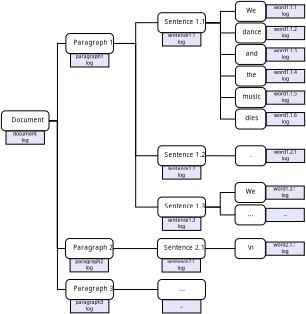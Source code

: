 <?xml version="1.0" encoding="UTF-8"?>
<dia:diagram xmlns:dia="http://www.lysator.liu.se/~alla/dia/">
  <dia:layer name="Background" visible="true">
    <dia:object type="Standard - ZigZagLine" version="0" id="O0">
      <dia:attribute name="obj_pos">
        <dia:point val="7.2,15.75"/>
      </dia:attribute>
      <dia:attribute name="obj_bb">
        <dia:rectangle val="7.15,6.03;9.36,15.8"/>
      </dia:attribute>
      <dia:attribute name="orth_points">
        <dia:point val="7.2,15.75"/>
        <dia:point val="8.255,15.75"/>
        <dia:point val="8.255,6.08"/>
        <dia:point val="9.31,6.08"/>
      </dia:attribute>
      <dia:attribute name="orth_orient">
        <dia:enum val="0"/>
        <dia:enum val="1"/>
        <dia:enum val="0"/>
      </dia:attribute>
      <dia:connections>
        <dia:connection handle="0" to="O85" connection="4"/>
        <dia:connection handle="1" to="O77" connection="3"/>
      </dia:connections>
    </dia:object>
    <dia:object type="Standard - ZigZagLine" version="0" id="O1">
      <dia:attribute name="obj_pos">
        <dia:point val="15.26,6.08"/>
      </dia:attribute>
      <dia:attribute name="obj_bb">
        <dia:rectangle val="15.21,3.43;20.86,6.13"/>
      </dia:attribute>
      <dia:attribute name="orth_points">
        <dia:point val="15.26,6.08"/>
        <dia:point val="18.035,6.08"/>
        <dia:point val="18.035,3.48"/>
        <dia:point val="20.81,3.48"/>
      </dia:attribute>
      <dia:attribute name="orth_orient">
        <dia:enum val="0"/>
        <dia:enum val="1"/>
        <dia:enum val="0"/>
      </dia:attribute>
      <dia:connections>
        <dia:connection handle="0" to="O77" connection="4"/>
        <dia:connection handle="1" to="O63" connection="3"/>
      </dia:connections>
    </dia:object>
    <dia:object type="Standard - ZigZagLine" version="0" id="O2">
      <dia:attribute name="obj_pos">
        <dia:point val="15.26,6.08"/>
      </dia:attribute>
      <dia:attribute name="obj_bb">
        <dia:rectangle val="15.21,6.03;20.86,26.58"/>
      </dia:attribute>
      <dia:attribute name="orth_points">
        <dia:point val="15.26,6.08"/>
        <dia:point val="18.035,6.08"/>
        <dia:point val="18.035,26.53"/>
        <dia:point val="20.81,26.53"/>
      </dia:attribute>
      <dia:attribute name="orth_orient">
        <dia:enum val="0"/>
        <dia:enum val="1"/>
        <dia:enum val="0"/>
      </dia:attribute>
      <dia:connections>
        <dia:connection handle="0" to="O77" connection="4"/>
        <dia:connection handle="1" to="O55" connection="3"/>
      </dia:connections>
    </dia:object>
    <dia:object type="Standard - ZigZagLine" version="0" id="O3">
      <dia:attribute name="obj_pos">
        <dia:point val="15.26,36.83"/>
      </dia:attribute>
      <dia:attribute name="obj_bb">
        <dia:rectangle val="15.26,36.78;20.881,36.88"/>
      </dia:attribute>
      <dia:attribute name="orth_points">
        <dia:point val="15.26,36.83"/>
        <dia:point val="15.26,36.83"/>
        <dia:point val="20.81,36.83"/>
        <dia:point val="20.81,36.83"/>
      </dia:attribute>
      <dia:attribute name="orth_orient">
        <dia:enum val="0"/>
        <dia:enum val="1"/>
        <dia:enum val="0"/>
      </dia:attribute>
      <dia:connections>
        <dia:connection handle="0" to="O71" connection="4"/>
        <dia:connection handle="1" to="O59" connection="3"/>
      </dia:connections>
    </dia:object>
    <dia:group>
      <dia:object type="Standard - Box" version="0" id="O4">
        <dia:attribute name="obj_pos">
          <dia:point val="30.51,11.587"/>
        </dia:attribute>
        <dia:attribute name="obj_bb">
          <dia:rectangle val="30.46,11.537;34.35,14.137"/>
        </dia:attribute>
        <dia:attribute name="elem_corner">
          <dia:point val="30.51,11.587"/>
        </dia:attribute>
        <dia:attribute name="elem_width">
          <dia:real val="3.79"/>
        </dia:attribute>
        <dia:attribute name="elem_height">
          <dia:real val="2.5"/>
        </dia:attribute>
        <dia:attribute name="show_background">
          <dia:boolean val="true"/>
        </dia:attribute>
        <dia:attribute name="corner_radius">
          <dia:real val="0.5"/>
        </dia:attribute>
      </dia:object>
      <dia:object type="Standard - Text" version="0" id="O5">
        <dia:attribute name="obj_pos">
          <dia:point val="31.392,12.998"/>
        </dia:attribute>
        <dia:attribute name="obj_bb">
          <dia:rectangle val="31.392,12.198;33.392,13.448"/>
        </dia:attribute>
        <dia:attribute name="text">
          <dia:composite type="text">
            <dia:attribute name="string">
              <dia:string>#music#</dia:string>
            </dia:attribute>
            <dia:attribute name="font">
              <dia:font family="sans" style="0" name="Helvetica"/>
            </dia:attribute>
            <dia:attribute name="height">
              <dia:real val="1"/>
            </dia:attribute>
            <dia:attribute name="pos">
              <dia:point val="31.392,12.998"/>
            </dia:attribute>
            <dia:attribute name="color">
              <dia:color val="#000000"/>
            </dia:attribute>
            <dia:attribute name="alignment">
              <dia:enum val="0"/>
            </dia:attribute>
          </dia:composite>
        </dia:attribute>
      </dia:object>
    </dia:group>
    <dia:group>
      <dia:object type="Standard - Box" version="0" id="O6">
        <dia:attribute name="obj_pos">
          <dia:point val="30.51,8.895"/>
        </dia:attribute>
        <dia:attribute name="obj_bb">
          <dia:rectangle val="30.46,8.845;34.35,11.445"/>
        </dia:attribute>
        <dia:attribute name="elem_corner">
          <dia:point val="30.51,8.895"/>
        </dia:attribute>
        <dia:attribute name="elem_width">
          <dia:real val="3.79"/>
        </dia:attribute>
        <dia:attribute name="elem_height">
          <dia:real val="2.5"/>
        </dia:attribute>
        <dia:attribute name="show_background">
          <dia:boolean val="true"/>
        </dia:attribute>
        <dia:attribute name="corner_radius">
          <dia:real val="0.5"/>
        </dia:attribute>
      </dia:object>
      <dia:object type="Standard - Text" version="0" id="O7">
        <dia:attribute name="obj_pos">
          <dia:point val="31.892,10.307"/>
        </dia:attribute>
        <dia:attribute name="obj_bb">
          <dia:rectangle val="31.892,9.507;32.892,10.757"/>
        </dia:attribute>
        <dia:attribute name="text">
          <dia:composite type="text">
            <dia:attribute name="string">
              <dia:string>#the#</dia:string>
            </dia:attribute>
            <dia:attribute name="font">
              <dia:font family="sans" style="0" name="Helvetica"/>
            </dia:attribute>
            <dia:attribute name="height">
              <dia:real val="1"/>
            </dia:attribute>
            <dia:attribute name="pos">
              <dia:point val="31.892,10.307"/>
            </dia:attribute>
            <dia:attribute name="color">
              <dia:color val="#000000"/>
            </dia:attribute>
            <dia:attribute name="alignment">
              <dia:enum val="0"/>
            </dia:attribute>
          </dia:composite>
        </dia:attribute>
      </dia:object>
    </dia:group>
    <dia:group>
      <dia:object type="Standard - Box" version="0" id="O8">
        <dia:attribute name="obj_pos">
          <dia:point val="30.51,6.203"/>
        </dia:attribute>
        <dia:attribute name="obj_bb">
          <dia:rectangle val="30.46,6.153;34.35,8.753"/>
        </dia:attribute>
        <dia:attribute name="elem_corner">
          <dia:point val="30.51,6.203"/>
        </dia:attribute>
        <dia:attribute name="elem_width">
          <dia:real val="3.79"/>
        </dia:attribute>
        <dia:attribute name="elem_height">
          <dia:real val="2.5"/>
        </dia:attribute>
        <dia:attribute name="show_background">
          <dia:boolean val="true"/>
        </dia:attribute>
        <dia:attribute name="corner_radius">
          <dia:real val="0.5"/>
        </dia:attribute>
      </dia:object>
      <dia:object type="Standard - Text" version="0" id="O9">
        <dia:attribute name="obj_pos">
          <dia:point val="31.792,7.615"/>
        </dia:attribute>
        <dia:attribute name="obj_bb">
          <dia:rectangle val="31.792,6.815;32.992,8.065"/>
        </dia:attribute>
        <dia:attribute name="text">
          <dia:composite type="text">
            <dia:attribute name="string">
              <dia:string>#and#</dia:string>
            </dia:attribute>
            <dia:attribute name="font">
              <dia:font family="sans" style="0" name="Helvetica"/>
            </dia:attribute>
            <dia:attribute name="height">
              <dia:real val="1"/>
            </dia:attribute>
            <dia:attribute name="pos">
              <dia:point val="31.792,7.615"/>
            </dia:attribute>
            <dia:attribute name="color">
              <dia:color val="#000000"/>
            </dia:attribute>
            <dia:attribute name="alignment">
              <dia:enum val="0"/>
            </dia:attribute>
          </dia:composite>
        </dia:attribute>
      </dia:object>
    </dia:group>
    <dia:group>
      <dia:object type="Standard - Box" version="0" id="O10">
        <dia:attribute name="obj_pos">
          <dia:point val="30.51,3.512"/>
        </dia:attribute>
        <dia:attribute name="obj_bb">
          <dia:rectangle val="30.46,3.462;34.35,6.062"/>
        </dia:attribute>
        <dia:attribute name="elem_corner">
          <dia:point val="30.51,3.512"/>
        </dia:attribute>
        <dia:attribute name="elem_width">
          <dia:real val="3.79"/>
        </dia:attribute>
        <dia:attribute name="elem_height">
          <dia:real val="2.5"/>
        </dia:attribute>
        <dia:attribute name="show_background">
          <dia:boolean val="true"/>
        </dia:attribute>
        <dia:attribute name="corner_radius">
          <dia:real val="0.5"/>
        </dia:attribute>
      </dia:object>
      <dia:object type="Standard - Text" version="0" id="O11">
        <dia:attribute name="obj_pos">
          <dia:point val="31.392,4.924"/>
        </dia:attribute>
        <dia:attribute name="obj_bb">
          <dia:rectangle val="31.392,4.124;33.392,5.374"/>
        </dia:attribute>
        <dia:attribute name="text">
          <dia:composite type="text">
            <dia:attribute name="string">
              <dia:string>#dance#</dia:string>
            </dia:attribute>
            <dia:attribute name="font">
              <dia:font family="sans" style="0" name="Helvetica"/>
            </dia:attribute>
            <dia:attribute name="height">
              <dia:real val="1"/>
            </dia:attribute>
            <dia:attribute name="pos">
              <dia:point val="31.392,4.924"/>
            </dia:attribute>
            <dia:attribute name="color">
              <dia:color val="#000000"/>
            </dia:attribute>
            <dia:attribute name="alignment">
              <dia:enum val="0"/>
            </dia:attribute>
          </dia:composite>
        </dia:attribute>
      </dia:object>
    </dia:group>
    <dia:group>
      <dia:object type="Standard - Box" version="0" id="O12">
        <dia:attribute name="obj_pos">
          <dia:point val="30.51,0.82"/>
        </dia:attribute>
        <dia:attribute name="obj_bb">
          <dia:rectangle val="30.46,0.77;34.35,3.37"/>
        </dia:attribute>
        <dia:attribute name="elem_corner">
          <dia:point val="30.51,0.82"/>
        </dia:attribute>
        <dia:attribute name="elem_width">
          <dia:real val="3.79"/>
        </dia:attribute>
        <dia:attribute name="elem_height">
          <dia:real val="2.5"/>
        </dia:attribute>
        <dia:attribute name="show_background">
          <dia:boolean val="true"/>
        </dia:attribute>
        <dia:attribute name="corner_radius">
          <dia:real val="0.5"/>
        </dia:attribute>
      </dia:object>
      <dia:object type="Standard - Text" version="0" id="O13">
        <dia:attribute name="obj_pos">
          <dia:point val="31.868,2.232"/>
        </dia:attribute>
        <dia:attribute name="obj_bb">
          <dia:rectangle val="31.868,1.432;32.968,2.682"/>
        </dia:attribute>
        <dia:attribute name="text">
          <dia:composite type="text">
            <dia:attribute name="string">
              <dia:string>#We#</dia:string>
            </dia:attribute>
            <dia:attribute name="font">
              <dia:font family="sans" style="0" name="Helvetica"/>
            </dia:attribute>
            <dia:attribute name="height">
              <dia:real val="1"/>
            </dia:attribute>
            <dia:attribute name="pos">
              <dia:point val="31.868,2.232"/>
            </dia:attribute>
            <dia:attribute name="color">
              <dia:color val="#000000"/>
            </dia:attribute>
            <dia:attribute name="alignment">
              <dia:enum val="0"/>
            </dia:attribute>
          </dia:composite>
        </dia:attribute>
      </dia:object>
    </dia:group>
    <dia:object type="Standard - ZigZagLine" version="0" id="O14">
      <dia:attribute name="obj_pos">
        <dia:point val="7.2,15.75"/>
      </dia:attribute>
      <dia:attribute name="obj_bb">
        <dia:rectangle val="7.15,15.7;9.36,36.88"/>
      </dia:attribute>
      <dia:attribute name="orth_points">
        <dia:point val="7.2,15.75"/>
        <dia:point val="8.255,15.75"/>
        <dia:point val="8.255,36.83"/>
        <dia:point val="9.31,36.83"/>
      </dia:attribute>
      <dia:attribute name="orth_orient">
        <dia:enum val="0"/>
        <dia:enum val="1"/>
        <dia:enum val="0"/>
      </dia:attribute>
      <dia:connections>
        <dia:connection handle="0" to="O85" connection="4"/>
        <dia:connection handle="1" to="O71" connection="3"/>
      </dia:connections>
    </dia:object>
    <dia:object type="Standard - ZigZagLine" version="0" id="O15">
      <dia:attribute name="obj_pos">
        <dia:point val="26.76,3.48"/>
      </dia:attribute>
      <dia:attribute name="obj_bb">
        <dia:rectangle val="26.71,2.02;30.56,3.53"/>
      </dia:attribute>
      <dia:attribute name="orth_points">
        <dia:point val="26.76,3.48"/>
        <dia:point val="28.635,3.48"/>
        <dia:point val="28.635,2.07"/>
        <dia:point val="30.51,2.07"/>
      </dia:attribute>
      <dia:attribute name="orth_orient">
        <dia:enum val="0"/>
        <dia:enum val="1"/>
        <dia:enum val="0"/>
      </dia:attribute>
      <dia:connections>
        <dia:connection handle="0" to="O63" connection="4"/>
        <dia:connection handle="1" to="O12" connection="3"/>
      </dia:connections>
    </dia:object>
    <dia:object type="Standard - ZigZagLine" version="0" id="O16">
      <dia:attribute name="obj_pos">
        <dia:point val="26.76,3.48"/>
      </dia:attribute>
      <dia:attribute name="obj_bb">
        <dia:rectangle val="26.71,3.43;30.56,4.812"/>
      </dia:attribute>
      <dia:attribute name="orth_points">
        <dia:point val="26.76,3.48"/>
        <dia:point val="28.635,3.48"/>
        <dia:point val="28.635,4.762"/>
        <dia:point val="30.51,4.762"/>
      </dia:attribute>
      <dia:attribute name="orth_orient">
        <dia:enum val="0"/>
        <dia:enum val="1"/>
        <dia:enum val="0"/>
      </dia:attribute>
      <dia:connections>
        <dia:connection handle="0" to="O63" connection="4"/>
        <dia:connection handle="1" to="O10" connection="3"/>
      </dia:connections>
    </dia:object>
    <dia:object type="Standard - ZigZagLine" version="0" id="O17">
      <dia:attribute name="obj_pos">
        <dia:point val="26.76,3.48"/>
      </dia:attribute>
      <dia:attribute name="obj_bb">
        <dia:rectangle val="26.71,3.43;30.56,7.503"/>
      </dia:attribute>
      <dia:attribute name="orth_points">
        <dia:point val="26.76,3.48"/>
        <dia:point val="28.635,3.48"/>
        <dia:point val="28.635,7.453"/>
        <dia:point val="30.51,7.453"/>
      </dia:attribute>
      <dia:attribute name="orth_orient">
        <dia:enum val="0"/>
        <dia:enum val="1"/>
        <dia:enum val="0"/>
      </dia:attribute>
      <dia:connections>
        <dia:connection handle="0" to="O63" connection="4"/>
        <dia:connection handle="1" to="O8" connection="3"/>
      </dia:connections>
    </dia:object>
    <dia:object type="Standard - ZigZagLine" version="0" id="O18">
      <dia:attribute name="obj_pos">
        <dia:point val="26.76,3.48"/>
      </dia:attribute>
      <dia:attribute name="obj_bb">
        <dia:rectangle val="26.71,3.43;30.56,10.195"/>
      </dia:attribute>
      <dia:attribute name="orth_points">
        <dia:point val="26.76,3.48"/>
        <dia:point val="28.635,3.48"/>
        <dia:point val="28.635,10.145"/>
        <dia:point val="30.51,10.145"/>
      </dia:attribute>
      <dia:attribute name="orth_orient">
        <dia:enum val="0"/>
        <dia:enum val="1"/>
        <dia:enum val="0"/>
      </dia:attribute>
      <dia:connections>
        <dia:connection handle="0" to="O63" connection="4"/>
        <dia:connection handle="1" to="O6" connection="3"/>
      </dia:connections>
    </dia:object>
    <dia:object type="Standard - ZigZagLine" version="0" id="O19">
      <dia:attribute name="obj_pos">
        <dia:point val="26.76,3.48"/>
      </dia:attribute>
      <dia:attribute name="obj_bb">
        <dia:rectangle val="26.71,3.43;30.56,12.887"/>
      </dia:attribute>
      <dia:attribute name="orth_points">
        <dia:point val="26.76,3.48"/>
        <dia:point val="28.635,3.48"/>
        <dia:point val="28.635,12.837"/>
        <dia:point val="30.51,12.837"/>
      </dia:attribute>
      <dia:attribute name="orth_orient">
        <dia:enum val="0"/>
        <dia:enum val="1"/>
        <dia:enum val="0"/>
      </dia:attribute>
      <dia:connections>
        <dia:connection handle="0" to="O63" connection="4"/>
        <dia:connection handle="1" to="O4" connection="3"/>
      </dia:connections>
    </dia:object>
    <dia:object type="Standard - ZigZagLine" version="0" id="O20">
      <dia:attribute name="obj_pos">
        <dia:point val="26.76,3.48"/>
      </dia:attribute>
      <dia:attribute name="obj_bb">
        <dia:rectangle val="26.71,3.43;30.56,15.578"/>
      </dia:attribute>
      <dia:attribute name="orth_points">
        <dia:point val="26.76,3.48"/>
        <dia:point val="28.635,3.48"/>
        <dia:point val="28.635,15.528"/>
        <dia:point val="30.51,15.528"/>
      </dia:attribute>
      <dia:attribute name="orth_orient">
        <dia:enum val="0"/>
        <dia:enum val="1"/>
        <dia:enum val="0"/>
      </dia:attribute>
      <dia:connections>
        <dia:connection handle="0" to="O63" connection="4"/>
        <dia:connection handle="1" to="O39" connection="3"/>
      </dia:connections>
    </dia:object>
    <dia:object type="Standard - ZigZagLine" version="0" id="O21">
      <dia:attribute name="obj_pos">
        <dia:point val="15.26,6.08"/>
      </dia:attribute>
      <dia:attribute name="obj_bb">
        <dia:rectangle val="15.21,6.03;20.86,20.165"/>
      </dia:attribute>
      <dia:attribute name="orth_points">
        <dia:point val="15.26,6.08"/>
        <dia:point val="18.035,6.08"/>
        <dia:point val="18.035,20.115"/>
        <dia:point val="20.81,20.115"/>
      </dia:attribute>
      <dia:attribute name="orth_orient">
        <dia:enum val="0"/>
        <dia:enum val="1"/>
        <dia:enum val="0"/>
      </dia:attribute>
      <dia:connections>
        <dia:connection handle="0" to="O77" connection="4"/>
        <dia:connection handle="1" to="O51" connection="3"/>
      </dia:connections>
    </dia:object>
    <dia:group>
      <dia:object type="Standard - Box" version="0" id="O22">
        <dia:attribute name="obj_pos">
          <dia:point val="30.46,26.26"/>
        </dia:attribute>
        <dia:attribute name="obj_bb">
          <dia:rectangle val="30.41,26.21;34.3,28.81"/>
        </dia:attribute>
        <dia:attribute name="elem_corner">
          <dia:point val="30.46,26.26"/>
        </dia:attribute>
        <dia:attribute name="elem_width">
          <dia:real val="3.79"/>
        </dia:attribute>
        <dia:attribute name="elem_height">
          <dia:real val="2.5"/>
        </dia:attribute>
        <dia:attribute name="show_background">
          <dia:boolean val="true"/>
        </dia:attribute>
        <dia:attribute name="corner_radius">
          <dia:real val="0.5"/>
        </dia:attribute>
      </dia:object>
      <dia:object type="Standard - Text" version="0" id="O23">
        <dia:attribute name="obj_pos">
          <dia:point val="32.042,27.672"/>
        </dia:attribute>
        <dia:attribute name="obj_bb">
          <dia:rectangle val="32.042,26.872;32.642,28.122"/>
        </dia:attribute>
        <dia:attribute name="text">
          <dia:composite type="text">
            <dia:attribute name="string">
              <dia:string>#...#</dia:string>
            </dia:attribute>
            <dia:attribute name="font">
              <dia:font family="sans" style="0" name="Helvetica"/>
            </dia:attribute>
            <dia:attribute name="height">
              <dia:real val="1"/>
            </dia:attribute>
            <dia:attribute name="pos">
              <dia:point val="32.042,27.672"/>
            </dia:attribute>
            <dia:attribute name="color">
              <dia:color val="#000000"/>
            </dia:attribute>
            <dia:attribute name="alignment">
              <dia:enum val="0"/>
            </dia:attribute>
          </dia:composite>
        </dia:attribute>
      </dia:object>
    </dia:group>
    <dia:object type="Standard - ZigZagLine" version="0" id="O24">
      <dia:attribute name="obj_pos">
        <dia:point val="26.76,26.53"/>
      </dia:attribute>
      <dia:attribute name="obj_bb">
        <dia:rectangle val="26.71,24.66;30.51,26.58"/>
      </dia:attribute>
      <dia:attribute name="orth_points">
        <dia:point val="26.76,26.53"/>
        <dia:point val="28.61,26.53"/>
        <dia:point val="28.61,24.71"/>
        <dia:point val="30.46,24.71"/>
      </dia:attribute>
      <dia:attribute name="orth_orient">
        <dia:enum val="0"/>
        <dia:enum val="1"/>
        <dia:enum val="0"/>
      </dia:attribute>
      <dia:connections>
        <dia:connection handle="0" to="O55" connection="4"/>
        <dia:connection handle="1" to="O47" connection="3"/>
      </dia:connections>
    </dia:object>
    <dia:object type="Standard - ZigZagLine" version="0" id="O25">
      <dia:attribute name="obj_pos">
        <dia:point val="26.76,26.53"/>
      </dia:attribute>
      <dia:attribute name="obj_bb">
        <dia:rectangle val="26.71,26.48;30.51,27.56"/>
      </dia:attribute>
      <dia:attribute name="orth_points">
        <dia:point val="26.76,26.53"/>
        <dia:point val="28.61,26.53"/>
        <dia:point val="28.61,27.51"/>
        <dia:point val="30.46,27.51"/>
      </dia:attribute>
      <dia:attribute name="orth_orient">
        <dia:enum val="0"/>
        <dia:enum val="1"/>
        <dia:enum val="0"/>
      </dia:attribute>
      <dia:connections>
        <dia:connection handle="0" to="O55" connection="4"/>
        <dia:connection handle="1" to="O22" connection="3"/>
      </dia:connections>
    </dia:object>
    <dia:group>
      <dia:object type="Standard - Box" version="0" id="O26">
        <dia:attribute name="obj_pos">
          <dia:point val="34.31,26.685"/>
        </dia:attribute>
        <dia:attribute name="obj_bb">
          <dia:rectangle val="34.26,26.635;39.16,28.385"/>
        </dia:attribute>
        <dia:attribute name="elem_corner">
          <dia:point val="34.31,26.685"/>
        </dia:attribute>
        <dia:attribute name="elem_width">
          <dia:real val="4.8"/>
        </dia:attribute>
        <dia:attribute name="elem_height">
          <dia:real val="1.65"/>
        </dia:attribute>
        <dia:attribute name="inner_color">
          <dia:color val="#e6e6fa"/>
        </dia:attribute>
        <dia:attribute name="show_background">
          <dia:boolean val="true"/>
        </dia:attribute>
      </dia:object>
      <dia:object type="Standard - Text" version="0" id="O27">
        <dia:attribute name="obj_pos">
          <dia:point val="36.699,27.649"/>
        </dia:attribute>
        <dia:attribute name="obj_bb">
          <dia:rectangle val="36.474,26.999;36.924,27.999"/>
        </dia:attribute>
        <dia:attribute name="text">
          <dia:composite type="text">
            <dia:attribute name="string">
              <dia:string>#...#</dia:string>
            </dia:attribute>
            <dia:attribute name="font">
              <dia:font family="sans" style="0" name="Helvetica"/>
            </dia:attribute>
            <dia:attribute name="height">
              <dia:real val="0.8"/>
            </dia:attribute>
            <dia:attribute name="pos">
              <dia:point val="36.699,27.649"/>
            </dia:attribute>
            <dia:attribute name="color">
              <dia:color val="#000000"/>
            </dia:attribute>
            <dia:attribute name="alignment">
              <dia:enum val="1"/>
            </dia:attribute>
          </dia:composite>
        </dia:attribute>
      </dia:object>
    </dia:group>
    <dia:group>
      <dia:object type="Standard - Box" version="0" id="O28">
        <dia:attribute name="obj_pos">
          <dia:point val="34.36,1.245"/>
        </dia:attribute>
        <dia:attribute name="obj_bb">
          <dia:rectangle val="34.31,1.195;39.21,2.945"/>
        </dia:attribute>
        <dia:attribute name="elem_corner">
          <dia:point val="34.36,1.245"/>
        </dia:attribute>
        <dia:attribute name="elem_width">
          <dia:real val="4.8"/>
        </dia:attribute>
        <dia:attribute name="elem_height">
          <dia:real val="1.65"/>
        </dia:attribute>
        <dia:attribute name="inner_color">
          <dia:color val="#e6e6fa"/>
        </dia:attribute>
        <dia:attribute name="show_background">
          <dia:boolean val="true"/>
        </dia:attribute>
      </dia:object>
      <dia:object type="Standard - Text" version="0" id="O29">
        <dia:attribute name="obj_pos">
          <dia:point val="36.749,1.809"/>
        </dia:attribute>
        <dia:attribute name="obj_bb">
          <dia:rectangle val="35.399,1.159;38.099,2.959"/>
        </dia:attribute>
        <dia:attribute name="text">
          <dia:composite type="text">
            <dia:attribute name="string">
              <dia:string>#word1.1.1
log#</dia:string>
            </dia:attribute>
            <dia:attribute name="font">
              <dia:font family="sans" style="0" name="Helvetica"/>
            </dia:attribute>
            <dia:attribute name="height">
              <dia:real val="0.8"/>
            </dia:attribute>
            <dia:attribute name="pos">
              <dia:point val="36.749,1.809"/>
            </dia:attribute>
            <dia:attribute name="color">
              <dia:color val="#000000"/>
            </dia:attribute>
            <dia:attribute name="alignment">
              <dia:enum val="1"/>
            </dia:attribute>
          </dia:composite>
        </dia:attribute>
      </dia:object>
    </dia:group>
    <dia:group>
      <dia:object type="Standard - Box" version="0" id="O30">
        <dia:attribute name="obj_pos">
          <dia:point val="34.36,3.947"/>
        </dia:attribute>
        <dia:attribute name="obj_bb">
          <dia:rectangle val="34.31,3.897;39.21,5.647"/>
        </dia:attribute>
        <dia:attribute name="elem_corner">
          <dia:point val="34.36,3.947"/>
        </dia:attribute>
        <dia:attribute name="elem_width">
          <dia:real val="4.8"/>
        </dia:attribute>
        <dia:attribute name="elem_height">
          <dia:real val="1.65"/>
        </dia:attribute>
        <dia:attribute name="inner_color">
          <dia:color val="#e6e6fa"/>
        </dia:attribute>
        <dia:attribute name="show_background">
          <dia:boolean val="true"/>
        </dia:attribute>
      </dia:object>
      <dia:object type="Standard - Text" version="0" id="O31">
        <dia:attribute name="obj_pos">
          <dia:point val="36.749,4.512"/>
        </dia:attribute>
        <dia:attribute name="obj_bb">
          <dia:rectangle val="35.399,3.862;38.099,5.662"/>
        </dia:attribute>
        <dia:attribute name="text">
          <dia:composite type="text">
            <dia:attribute name="string">
              <dia:string>#word1.1.2
log#</dia:string>
            </dia:attribute>
            <dia:attribute name="font">
              <dia:font family="sans" style="0" name="Helvetica"/>
            </dia:attribute>
            <dia:attribute name="height">
              <dia:real val="0.8"/>
            </dia:attribute>
            <dia:attribute name="pos">
              <dia:point val="36.749,4.512"/>
            </dia:attribute>
            <dia:attribute name="color">
              <dia:color val="#000000"/>
            </dia:attribute>
            <dia:attribute name="alignment">
              <dia:enum val="1"/>
            </dia:attribute>
          </dia:composite>
        </dia:attribute>
      </dia:object>
    </dia:group>
    <dia:group>
      <dia:object type="Standard - Box" version="0" id="O32">
        <dia:attribute name="obj_pos">
          <dia:point val="34.36,6.639"/>
        </dia:attribute>
        <dia:attribute name="obj_bb">
          <dia:rectangle val="34.31,6.589;39.21,8.339"/>
        </dia:attribute>
        <dia:attribute name="elem_corner">
          <dia:point val="34.36,6.639"/>
        </dia:attribute>
        <dia:attribute name="elem_width">
          <dia:real val="4.8"/>
        </dia:attribute>
        <dia:attribute name="elem_height">
          <dia:real val="1.65"/>
        </dia:attribute>
        <dia:attribute name="inner_color">
          <dia:color val="#e6e6fa"/>
        </dia:attribute>
        <dia:attribute name="show_background">
          <dia:boolean val="true"/>
        </dia:attribute>
      </dia:object>
      <dia:object type="Standard - Text" version="0" id="O33">
        <dia:attribute name="obj_pos">
          <dia:point val="36.749,7.203"/>
        </dia:attribute>
        <dia:attribute name="obj_bb">
          <dia:rectangle val="35.399,6.553;38.099,8.353"/>
        </dia:attribute>
        <dia:attribute name="text">
          <dia:composite type="text">
            <dia:attribute name="string">
              <dia:string>#word1.1.3
log#</dia:string>
            </dia:attribute>
            <dia:attribute name="font">
              <dia:font family="sans" style="0" name="Helvetica"/>
            </dia:attribute>
            <dia:attribute name="height">
              <dia:real val="0.8"/>
            </dia:attribute>
            <dia:attribute name="pos">
              <dia:point val="36.749,7.203"/>
            </dia:attribute>
            <dia:attribute name="color">
              <dia:color val="#000000"/>
            </dia:attribute>
            <dia:attribute name="alignment">
              <dia:enum val="1"/>
            </dia:attribute>
          </dia:composite>
        </dia:attribute>
      </dia:object>
    </dia:group>
    <dia:group>
      <dia:object type="Standard - Box" version="0" id="O34">
        <dia:attribute name="obj_pos">
          <dia:point val="34.36,9.331"/>
        </dia:attribute>
        <dia:attribute name="obj_bb">
          <dia:rectangle val="34.31,9.281;39.21,11.031"/>
        </dia:attribute>
        <dia:attribute name="elem_corner">
          <dia:point val="34.36,9.331"/>
        </dia:attribute>
        <dia:attribute name="elem_width">
          <dia:real val="4.8"/>
        </dia:attribute>
        <dia:attribute name="elem_height">
          <dia:real val="1.65"/>
        </dia:attribute>
        <dia:attribute name="inner_color">
          <dia:color val="#e6e6fa"/>
        </dia:attribute>
        <dia:attribute name="show_background">
          <dia:boolean val="true"/>
        </dia:attribute>
      </dia:object>
      <dia:object type="Standard - Text" version="0" id="O35">
        <dia:attribute name="obj_pos">
          <dia:point val="36.749,9.895"/>
        </dia:attribute>
        <dia:attribute name="obj_bb">
          <dia:rectangle val="35.399,9.245;38.099,11.045"/>
        </dia:attribute>
        <dia:attribute name="text">
          <dia:composite type="text">
            <dia:attribute name="string">
              <dia:string>#word1.1.4
log#</dia:string>
            </dia:attribute>
            <dia:attribute name="font">
              <dia:font family="sans" style="0" name="Helvetica"/>
            </dia:attribute>
            <dia:attribute name="height">
              <dia:real val="0.8"/>
            </dia:attribute>
            <dia:attribute name="pos">
              <dia:point val="36.749,9.895"/>
            </dia:attribute>
            <dia:attribute name="color">
              <dia:color val="#000000"/>
            </dia:attribute>
            <dia:attribute name="alignment">
              <dia:enum val="1"/>
            </dia:attribute>
          </dia:composite>
        </dia:attribute>
      </dia:object>
    </dia:group>
    <dia:group>
      <dia:object type="Standard - Box" version="0" id="O36">
        <dia:attribute name="obj_pos">
          <dia:point val="34.36,12.022"/>
        </dia:attribute>
        <dia:attribute name="obj_bb">
          <dia:rectangle val="34.31,11.972;39.21,13.722"/>
        </dia:attribute>
        <dia:attribute name="elem_corner">
          <dia:point val="34.36,12.022"/>
        </dia:attribute>
        <dia:attribute name="elem_width">
          <dia:real val="4.8"/>
        </dia:attribute>
        <dia:attribute name="elem_height">
          <dia:real val="1.65"/>
        </dia:attribute>
        <dia:attribute name="inner_color">
          <dia:color val="#e6e6fa"/>
        </dia:attribute>
        <dia:attribute name="show_background">
          <dia:boolean val="true"/>
        </dia:attribute>
      </dia:object>
      <dia:object type="Standard - Text" version="0" id="O37">
        <dia:attribute name="obj_pos">
          <dia:point val="36.749,12.587"/>
        </dia:attribute>
        <dia:attribute name="obj_bb">
          <dia:rectangle val="35.399,11.937;38.099,13.737"/>
        </dia:attribute>
        <dia:attribute name="text">
          <dia:composite type="text">
            <dia:attribute name="string">
              <dia:string>#word1.1.5
log#</dia:string>
            </dia:attribute>
            <dia:attribute name="font">
              <dia:font family="sans" style="0" name="Helvetica"/>
            </dia:attribute>
            <dia:attribute name="height">
              <dia:real val="0.8"/>
            </dia:attribute>
            <dia:attribute name="pos">
              <dia:point val="36.749,12.587"/>
            </dia:attribute>
            <dia:attribute name="color">
              <dia:color val="#000000"/>
            </dia:attribute>
            <dia:attribute name="alignment">
              <dia:enum val="1"/>
            </dia:attribute>
          </dia:composite>
        </dia:attribute>
      </dia:object>
    </dia:group>
    <dia:object type="Standard - ZigZagLine" version="0" id="O38">
      <dia:attribute name="obj_pos">
        <dia:point val="26.76,20.115"/>
      </dia:attribute>
      <dia:attribute name="obj_bb">
        <dia:rectangle val="26.71,20.065;30.56,20.169"/>
      </dia:attribute>
      <dia:attribute name="orth_points">
        <dia:point val="26.76,20.115"/>
        <dia:point val="28.635,20.115"/>
        <dia:point val="28.635,20.119"/>
        <dia:point val="30.51,20.119"/>
      </dia:attribute>
      <dia:attribute name="orth_orient">
        <dia:enum val="0"/>
        <dia:enum val="1"/>
        <dia:enum val="0"/>
      </dia:attribute>
      <dia:connections>
        <dia:connection handle="0" to="O51" connection="4"/>
        <dia:connection handle="1" to="O43" connection="3"/>
      </dia:connections>
    </dia:object>
    <dia:group>
      <dia:group>
        <dia:object type="Standard - Box" version="0" id="O39">
          <dia:attribute name="obj_pos">
            <dia:point val="30.51,14.278"/>
          </dia:attribute>
          <dia:attribute name="obj_bb">
            <dia:rectangle val="30.46,14.228;34.35,16.828"/>
          </dia:attribute>
          <dia:attribute name="elem_corner">
            <dia:point val="30.51,14.278"/>
          </dia:attribute>
          <dia:attribute name="elem_width">
            <dia:real val="3.79"/>
          </dia:attribute>
          <dia:attribute name="elem_height">
            <dia:real val="2.5"/>
          </dia:attribute>
          <dia:attribute name="show_background">
            <dia:boolean val="true"/>
          </dia:attribute>
          <dia:attribute name="corner_radius">
            <dia:real val="0.5"/>
          </dia:attribute>
        </dia:object>
        <dia:object type="Standard - Text" version="0" id="O40">
          <dia:attribute name="obj_pos">
            <dia:point val="31.717,15.69"/>
          </dia:attribute>
          <dia:attribute name="obj_bb">
            <dia:rectangle val="31.717,14.89;33.067,16.14"/>
          </dia:attribute>
          <dia:attribute name="text">
            <dia:composite type="text">
              <dia:attribute name="string">
                <dia:string>#dies#</dia:string>
              </dia:attribute>
              <dia:attribute name="font">
                <dia:font family="sans" style="0" name="Helvetica"/>
              </dia:attribute>
              <dia:attribute name="height">
                <dia:real val="1"/>
              </dia:attribute>
              <dia:attribute name="pos">
                <dia:point val="31.717,15.69"/>
              </dia:attribute>
              <dia:attribute name="color">
                <dia:color val="#000000"/>
              </dia:attribute>
              <dia:attribute name="alignment">
                <dia:enum val="0"/>
              </dia:attribute>
            </dia:composite>
          </dia:attribute>
        </dia:object>
      </dia:group>
      <dia:group>
        <dia:object type="Standard - Box" version="0" id="O41">
          <dia:attribute name="obj_pos">
            <dia:point val="34.36,14.714"/>
          </dia:attribute>
          <dia:attribute name="obj_bb">
            <dia:rectangle val="34.31,14.664;39.21,16.414"/>
          </dia:attribute>
          <dia:attribute name="elem_corner">
            <dia:point val="34.36,14.714"/>
          </dia:attribute>
          <dia:attribute name="elem_width">
            <dia:real val="4.8"/>
          </dia:attribute>
          <dia:attribute name="elem_height">
            <dia:real val="1.65"/>
          </dia:attribute>
          <dia:attribute name="inner_color">
            <dia:color val="#e6e6fa"/>
          </dia:attribute>
          <dia:attribute name="show_background">
            <dia:boolean val="true"/>
          </dia:attribute>
        </dia:object>
        <dia:object type="Standard - Text" version="0" id="O42">
          <dia:attribute name="obj_pos">
            <dia:point val="36.749,15.278"/>
          </dia:attribute>
          <dia:attribute name="obj_bb">
            <dia:rectangle val="35.399,14.628;38.099,16.428"/>
          </dia:attribute>
          <dia:attribute name="text">
            <dia:composite type="text">
              <dia:attribute name="string">
                <dia:string>#word1.1.6
log#</dia:string>
              </dia:attribute>
              <dia:attribute name="font">
                <dia:font family="sans" style="0" name="Helvetica"/>
              </dia:attribute>
              <dia:attribute name="height">
                <dia:real val="0.8"/>
              </dia:attribute>
              <dia:attribute name="pos">
                <dia:point val="36.749,15.278"/>
              </dia:attribute>
              <dia:attribute name="color">
                <dia:color val="#000000"/>
              </dia:attribute>
              <dia:attribute name="alignment">
                <dia:enum val="1"/>
              </dia:attribute>
            </dia:composite>
          </dia:attribute>
        </dia:object>
      </dia:group>
    </dia:group>
    <dia:group>
      <dia:group>
        <dia:object type="Standard - Box" version="0" id="O43">
          <dia:attribute name="obj_pos">
            <dia:point val="30.51,18.869"/>
          </dia:attribute>
          <dia:attribute name="obj_bb">
            <dia:rectangle val="30.46,18.819;34.35,21.419"/>
          </dia:attribute>
          <dia:attribute name="elem_corner">
            <dia:point val="30.51,18.869"/>
          </dia:attribute>
          <dia:attribute name="elem_width">
            <dia:real val="3.79"/>
          </dia:attribute>
          <dia:attribute name="elem_height">
            <dia:real val="2.5"/>
          </dia:attribute>
          <dia:attribute name="show_background">
            <dia:boolean val="true"/>
          </dia:attribute>
          <dia:attribute name="corner_radius">
            <dia:real val="0.5"/>
          </dia:attribute>
        </dia:object>
        <dia:object type="Standard - Text" version="0" id="O44">
          <dia:attribute name="obj_pos">
            <dia:point val="32.318,20.281"/>
          </dia:attribute>
          <dia:attribute name="obj_bb">
            <dia:rectangle val="32.318,19.481;32.518,20.731"/>
          </dia:attribute>
          <dia:attribute name="text">
            <dia:composite type="text">
              <dia:attribute name="string">
                <dia:string>#.#</dia:string>
              </dia:attribute>
              <dia:attribute name="font">
                <dia:font family="sans" style="0" name="Helvetica"/>
              </dia:attribute>
              <dia:attribute name="height">
                <dia:real val="1"/>
              </dia:attribute>
              <dia:attribute name="pos">
                <dia:point val="32.318,20.281"/>
              </dia:attribute>
              <dia:attribute name="color">
                <dia:color val="#000000"/>
              </dia:attribute>
              <dia:attribute name="alignment">
                <dia:enum val="0"/>
              </dia:attribute>
            </dia:composite>
          </dia:attribute>
        </dia:object>
      </dia:group>
      <dia:group>
        <dia:object type="Standard - Box" version="0" id="O45">
          <dia:attribute name="obj_pos">
            <dia:point val="34.36,19.305"/>
          </dia:attribute>
          <dia:attribute name="obj_bb">
            <dia:rectangle val="34.31,19.255;39.21,21.005"/>
          </dia:attribute>
          <dia:attribute name="elem_corner">
            <dia:point val="34.36,19.305"/>
          </dia:attribute>
          <dia:attribute name="elem_width">
            <dia:real val="4.8"/>
          </dia:attribute>
          <dia:attribute name="elem_height">
            <dia:real val="1.65"/>
          </dia:attribute>
          <dia:attribute name="inner_color">
            <dia:color val="#e6e6fa"/>
          </dia:attribute>
          <dia:attribute name="show_background">
            <dia:boolean val="true"/>
          </dia:attribute>
        </dia:object>
        <dia:object type="Standard - Text" version="0" id="O46">
          <dia:attribute name="obj_pos">
            <dia:point val="36.749,19.869"/>
          </dia:attribute>
          <dia:attribute name="obj_bb">
            <dia:rectangle val="35.399,19.219;38.099,21.019"/>
          </dia:attribute>
          <dia:attribute name="text">
            <dia:composite type="text">
              <dia:attribute name="string">
                <dia:string>#word1.2.1
log#</dia:string>
              </dia:attribute>
              <dia:attribute name="font">
                <dia:font family="sans" style="0" name="Helvetica"/>
              </dia:attribute>
              <dia:attribute name="height">
                <dia:real val="0.8"/>
              </dia:attribute>
              <dia:attribute name="pos">
                <dia:point val="36.749,19.869"/>
              </dia:attribute>
              <dia:attribute name="color">
                <dia:color val="#000000"/>
              </dia:attribute>
              <dia:attribute name="alignment">
                <dia:enum val="1"/>
              </dia:attribute>
            </dia:composite>
          </dia:attribute>
        </dia:object>
      </dia:group>
    </dia:group>
    <dia:group>
      <dia:group>
        <dia:object type="Standard - Box" version="0" id="O47">
          <dia:attribute name="obj_pos">
            <dia:point val="30.46,23.46"/>
          </dia:attribute>
          <dia:attribute name="obj_bb">
            <dia:rectangle val="30.41,23.41;34.3,26.01"/>
          </dia:attribute>
          <dia:attribute name="elem_corner">
            <dia:point val="30.46,23.46"/>
          </dia:attribute>
          <dia:attribute name="elem_width">
            <dia:real val="3.79"/>
          </dia:attribute>
          <dia:attribute name="elem_height">
            <dia:real val="2.5"/>
          </dia:attribute>
          <dia:attribute name="show_background">
            <dia:boolean val="true"/>
          </dia:attribute>
          <dia:attribute name="corner_radius">
            <dia:real val="0.5"/>
          </dia:attribute>
        </dia:object>
        <dia:object type="Standard - Text" version="0" id="O48">
          <dia:attribute name="obj_pos">
            <dia:point val="31.792,24.872"/>
          </dia:attribute>
          <dia:attribute name="obj_bb">
            <dia:rectangle val="31.792,24.072;32.892,25.322"/>
          </dia:attribute>
          <dia:attribute name="text">
            <dia:composite type="text">
              <dia:attribute name="string">
                <dia:string>#We#</dia:string>
              </dia:attribute>
              <dia:attribute name="font">
                <dia:font family="sans" style="0" name="Helvetica"/>
              </dia:attribute>
              <dia:attribute name="height">
                <dia:real val="1"/>
              </dia:attribute>
              <dia:attribute name="pos">
                <dia:point val="31.792,24.872"/>
              </dia:attribute>
              <dia:attribute name="color">
                <dia:color val="#000000"/>
              </dia:attribute>
              <dia:attribute name="alignment">
                <dia:enum val="0"/>
              </dia:attribute>
            </dia:composite>
          </dia:attribute>
        </dia:object>
      </dia:group>
      <dia:group>
        <dia:object type="Standard - Box" version="0" id="O49">
          <dia:attribute name="obj_pos">
            <dia:point val="34.31,23.896"/>
          </dia:attribute>
          <dia:attribute name="obj_bb">
            <dia:rectangle val="34.26,23.846;39.16,25.596"/>
          </dia:attribute>
          <dia:attribute name="elem_corner">
            <dia:point val="34.31,23.896"/>
          </dia:attribute>
          <dia:attribute name="elem_width">
            <dia:real val="4.8"/>
          </dia:attribute>
          <dia:attribute name="elem_height">
            <dia:real val="1.65"/>
          </dia:attribute>
          <dia:attribute name="inner_color">
            <dia:color val="#e6e6fa"/>
          </dia:attribute>
          <dia:attribute name="show_background">
            <dia:boolean val="true"/>
          </dia:attribute>
        </dia:object>
        <dia:object type="Standard - Text" version="0" id="O50">
          <dia:attribute name="obj_pos">
            <dia:point val="36.699,24.46"/>
          </dia:attribute>
          <dia:attribute name="obj_bb">
            <dia:rectangle val="35.349,23.81;38.049,25.61"/>
          </dia:attribute>
          <dia:attribute name="text">
            <dia:composite type="text">
              <dia:attribute name="string">
                <dia:string>#word1.3.1
log#</dia:string>
              </dia:attribute>
              <dia:attribute name="font">
                <dia:font family="sans" style="0" name="Helvetica"/>
              </dia:attribute>
              <dia:attribute name="height">
                <dia:real val="0.8"/>
              </dia:attribute>
              <dia:attribute name="pos">
                <dia:point val="36.699,24.46"/>
              </dia:attribute>
              <dia:attribute name="color">
                <dia:color val="#000000"/>
              </dia:attribute>
              <dia:attribute name="alignment">
                <dia:enum val="1"/>
              </dia:attribute>
            </dia:composite>
          </dia:attribute>
        </dia:object>
      </dia:group>
    </dia:group>
    <dia:group>
      <dia:group>
        <dia:object type="Standard - Box" version="0" id="O51">
          <dia:attribute name="obj_pos">
            <dia:point val="20.81,18.865"/>
          </dia:attribute>
          <dia:attribute name="obj_bb">
            <dia:rectangle val="20.76,18.815;26.81,21.415"/>
          </dia:attribute>
          <dia:attribute name="elem_corner">
            <dia:point val="20.81,18.865"/>
          </dia:attribute>
          <dia:attribute name="elem_width">
            <dia:real val="5.95"/>
          </dia:attribute>
          <dia:attribute name="elem_height">
            <dia:real val="2.5"/>
          </dia:attribute>
          <dia:attribute name="show_background">
            <dia:boolean val="true"/>
          </dia:attribute>
          <dia:attribute name="corner_radius">
            <dia:real val="0.5"/>
          </dia:attribute>
        </dia:object>
        <dia:object type="Standard - Text" version="0" id="O52">
          <dia:attribute name="obj_pos">
            <dia:point val="21.622,20.277"/>
          </dia:attribute>
          <dia:attribute name="obj_bb">
            <dia:rectangle val="21.622,19.477;25.922,20.727"/>
          </dia:attribute>
          <dia:attribute name="text">
            <dia:composite type="text">
              <dia:attribute name="string">
                <dia:string>#Sentence 1.2#</dia:string>
              </dia:attribute>
              <dia:attribute name="font">
                <dia:font family="sans" style="0" name="Helvetica"/>
              </dia:attribute>
              <dia:attribute name="height">
                <dia:real val="1"/>
              </dia:attribute>
              <dia:attribute name="pos">
                <dia:point val="21.622,20.277"/>
              </dia:attribute>
              <dia:attribute name="color">
                <dia:color val="#000000"/>
              </dia:attribute>
              <dia:attribute name="alignment">
                <dia:enum val="0"/>
              </dia:attribute>
            </dia:composite>
          </dia:attribute>
        </dia:object>
      </dia:group>
      <dia:group>
        <dia:object type="Standard - Box" version="0" id="O53">
          <dia:attribute name="obj_pos">
            <dia:point val="21.385,21.381"/>
          </dia:attribute>
          <dia:attribute name="obj_bb">
            <dia:rectangle val="21.335,21.331;26.235,23.081"/>
          </dia:attribute>
          <dia:attribute name="elem_corner">
            <dia:point val="21.385,21.381"/>
          </dia:attribute>
          <dia:attribute name="elem_width">
            <dia:real val="4.8"/>
          </dia:attribute>
          <dia:attribute name="elem_height">
            <dia:real val="1.65"/>
          </dia:attribute>
          <dia:attribute name="inner_color">
            <dia:color val="#e6e6fa"/>
          </dia:attribute>
          <dia:attribute name="show_background">
            <dia:boolean val="true"/>
          </dia:attribute>
        </dia:object>
        <dia:object type="Standard - Text" version="0" id="O54">
          <dia:attribute name="obj_pos">
            <dia:point val="23.774,21.945"/>
          </dia:attribute>
          <dia:attribute name="obj_bb">
            <dia:rectangle val="22.099,21.295;25.449,23.095"/>
          </dia:attribute>
          <dia:attribute name="text">
            <dia:composite type="text">
              <dia:attribute name="string">
                <dia:string>#sentence1.2
log#</dia:string>
              </dia:attribute>
              <dia:attribute name="font">
                <dia:font family="sans" style="0" name="Helvetica"/>
              </dia:attribute>
              <dia:attribute name="height">
                <dia:real val="0.8"/>
              </dia:attribute>
              <dia:attribute name="pos">
                <dia:point val="23.774,21.945"/>
              </dia:attribute>
              <dia:attribute name="color">
                <dia:color val="#000000"/>
              </dia:attribute>
              <dia:attribute name="alignment">
                <dia:enum val="1"/>
              </dia:attribute>
            </dia:composite>
          </dia:attribute>
        </dia:object>
      </dia:group>
    </dia:group>
    <dia:group>
      <dia:group>
        <dia:object type="Standard - Box" version="0" id="O55">
          <dia:attribute name="obj_pos">
            <dia:point val="20.81,25.28"/>
          </dia:attribute>
          <dia:attribute name="obj_bb">
            <dia:rectangle val="20.76,25.23;26.81,27.83"/>
          </dia:attribute>
          <dia:attribute name="elem_corner">
            <dia:point val="20.81,25.28"/>
          </dia:attribute>
          <dia:attribute name="elem_width">
            <dia:real val="5.95"/>
          </dia:attribute>
          <dia:attribute name="elem_height">
            <dia:real val="2.5"/>
          </dia:attribute>
          <dia:attribute name="show_background">
            <dia:boolean val="true"/>
          </dia:attribute>
          <dia:attribute name="corner_radius">
            <dia:real val="0.5"/>
          </dia:attribute>
        </dia:object>
        <dia:object type="Standard - Text" version="0" id="O56">
          <dia:attribute name="obj_pos">
            <dia:point val="21.622,26.692"/>
          </dia:attribute>
          <dia:attribute name="obj_bb">
            <dia:rectangle val="21.622,25.892;25.922,27.142"/>
          </dia:attribute>
          <dia:attribute name="text">
            <dia:composite type="text">
              <dia:attribute name="string">
                <dia:string>#Sentence 1.3#</dia:string>
              </dia:attribute>
              <dia:attribute name="font">
                <dia:font family="sans" style="0" name="Helvetica"/>
              </dia:attribute>
              <dia:attribute name="height">
                <dia:real val="1"/>
              </dia:attribute>
              <dia:attribute name="pos">
                <dia:point val="21.622,26.692"/>
              </dia:attribute>
              <dia:attribute name="color">
                <dia:color val="#000000"/>
              </dia:attribute>
              <dia:attribute name="alignment">
                <dia:enum val="0"/>
              </dia:attribute>
            </dia:composite>
          </dia:attribute>
        </dia:object>
      </dia:group>
      <dia:group>
        <dia:object type="Standard - Box" version="0" id="O57">
          <dia:attribute name="obj_pos">
            <dia:point val="21.385,27.796"/>
          </dia:attribute>
          <dia:attribute name="obj_bb">
            <dia:rectangle val="21.335,27.746;26.235,29.496"/>
          </dia:attribute>
          <dia:attribute name="elem_corner">
            <dia:point val="21.385,27.796"/>
          </dia:attribute>
          <dia:attribute name="elem_width">
            <dia:real val="4.8"/>
          </dia:attribute>
          <dia:attribute name="elem_height">
            <dia:real val="1.65"/>
          </dia:attribute>
          <dia:attribute name="inner_color">
            <dia:color val="#e6e6fa"/>
          </dia:attribute>
          <dia:attribute name="show_background">
            <dia:boolean val="true"/>
          </dia:attribute>
        </dia:object>
        <dia:object type="Standard - Text" version="0" id="O58">
          <dia:attribute name="obj_pos">
            <dia:point val="23.774,28.36"/>
          </dia:attribute>
          <dia:attribute name="obj_bb">
            <dia:rectangle val="22.099,27.71;25.449,29.51"/>
          </dia:attribute>
          <dia:attribute name="text">
            <dia:composite type="text">
              <dia:attribute name="string">
                <dia:string>#sentence1.3
log#</dia:string>
              </dia:attribute>
              <dia:attribute name="font">
                <dia:font family="sans" style="0" name="Helvetica"/>
              </dia:attribute>
              <dia:attribute name="height">
                <dia:real val="0.8"/>
              </dia:attribute>
              <dia:attribute name="pos">
                <dia:point val="23.774,28.36"/>
              </dia:attribute>
              <dia:attribute name="color">
                <dia:color val="#000000"/>
              </dia:attribute>
              <dia:attribute name="alignment">
                <dia:enum val="1"/>
              </dia:attribute>
            </dia:composite>
          </dia:attribute>
        </dia:object>
      </dia:group>
    </dia:group>
    <dia:group>
      <dia:group>
        <dia:object type="Standard - Box" version="0" id="O59">
          <dia:attribute name="obj_pos">
            <dia:point val="20.81,35.58"/>
          </dia:attribute>
          <dia:attribute name="obj_bb">
            <dia:rectangle val="20.76,35.53;26.81,38.13"/>
          </dia:attribute>
          <dia:attribute name="elem_corner">
            <dia:point val="20.81,35.58"/>
          </dia:attribute>
          <dia:attribute name="elem_width">
            <dia:real val="5.95"/>
          </dia:attribute>
          <dia:attribute name="elem_height">
            <dia:real val="2.5"/>
          </dia:attribute>
          <dia:attribute name="show_background">
            <dia:boolean val="true"/>
          </dia:attribute>
          <dia:attribute name="corner_radius">
            <dia:real val="0.5"/>
          </dia:attribute>
        </dia:object>
        <dia:object type="Standard - Text" version="0" id="O60">
          <dia:attribute name="obj_pos">
            <dia:point val="23.472,36.992"/>
          </dia:attribute>
          <dia:attribute name="obj_bb">
            <dia:rectangle val="23.472,36.192;24.072,37.442"/>
          </dia:attribute>
          <dia:attribute name="text">
            <dia:composite type="text">
              <dia:attribute name="string">
                <dia:string>#...#</dia:string>
              </dia:attribute>
              <dia:attribute name="font">
                <dia:font family="sans" style="0" name="Helvetica"/>
              </dia:attribute>
              <dia:attribute name="height">
                <dia:real val="1"/>
              </dia:attribute>
              <dia:attribute name="pos">
                <dia:point val="23.472,36.992"/>
              </dia:attribute>
              <dia:attribute name="color">
                <dia:color val="#000000"/>
              </dia:attribute>
              <dia:attribute name="alignment">
                <dia:enum val="0"/>
              </dia:attribute>
            </dia:composite>
          </dia:attribute>
        </dia:object>
      </dia:group>
      <dia:group>
        <dia:object type="Standard - Box" version="0" id="O61">
          <dia:attribute name="obj_pos">
            <dia:point val="21.385,38.117"/>
          </dia:attribute>
          <dia:attribute name="obj_bb">
            <dia:rectangle val="21.335,38.067;26.235,39.817"/>
          </dia:attribute>
          <dia:attribute name="elem_corner">
            <dia:point val="21.385,38.117"/>
          </dia:attribute>
          <dia:attribute name="elem_width">
            <dia:real val="4.8"/>
          </dia:attribute>
          <dia:attribute name="elem_height">
            <dia:real val="1.65"/>
          </dia:attribute>
          <dia:attribute name="inner_color">
            <dia:color val="#e6e6fa"/>
          </dia:attribute>
          <dia:attribute name="show_background">
            <dia:boolean val="true"/>
          </dia:attribute>
        </dia:object>
        <dia:object type="Standard - Text" version="0" id="O62">
          <dia:attribute name="obj_pos">
            <dia:point val="23.774,39.082"/>
          </dia:attribute>
          <dia:attribute name="obj_bb">
            <dia:rectangle val="23.549,38.432;23.999,39.432"/>
          </dia:attribute>
          <dia:attribute name="text">
            <dia:composite type="text">
              <dia:attribute name="string">
                <dia:string>#...#</dia:string>
              </dia:attribute>
              <dia:attribute name="font">
                <dia:font family="sans" style="0" name="Helvetica"/>
              </dia:attribute>
              <dia:attribute name="height">
                <dia:real val="0.8"/>
              </dia:attribute>
              <dia:attribute name="pos">
                <dia:point val="23.774,39.082"/>
              </dia:attribute>
              <dia:attribute name="color">
                <dia:color val="#000000"/>
              </dia:attribute>
              <dia:attribute name="alignment">
                <dia:enum val="1"/>
              </dia:attribute>
            </dia:composite>
          </dia:attribute>
        </dia:object>
      </dia:group>
    </dia:group>
    <dia:group>
      <dia:group>
        <dia:object type="Standard - Box" version="0" id="O63">
          <dia:attribute name="obj_pos">
            <dia:point val="20.81,2.23"/>
          </dia:attribute>
          <dia:attribute name="obj_bb">
            <dia:rectangle val="20.76,2.18;26.81,4.78"/>
          </dia:attribute>
          <dia:attribute name="elem_corner">
            <dia:point val="20.81,2.23"/>
          </dia:attribute>
          <dia:attribute name="elem_width">
            <dia:real val="5.95"/>
          </dia:attribute>
          <dia:attribute name="elem_height">
            <dia:real val="2.5"/>
          </dia:attribute>
          <dia:attribute name="show_background">
            <dia:boolean val="true"/>
          </dia:attribute>
          <dia:attribute name="corner_radius">
            <dia:real val="0.5"/>
          </dia:attribute>
        </dia:object>
        <dia:object type="Standard - Text" version="0" id="O64">
          <dia:attribute name="obj_pos">
            <dia:point val="21.622,3.642"/>
          </dia:attribute>
          <dia:attribute name="obj_bb">
            <dia:rectangle val="21.622,2.842;25.922,4.092"/>
          </dia:attribute>
          <dia:attribute name="text">
            <dia:composite type="text">
              <dia:attribute name="string">
                <dia:string>#Sentence 1.1#</dia:string>
              </dia:attribute>
              <dia:attribute name="font">
                <dia:font family="sans" style="0" name="Helvetica"/>
              </dia:attribute>
              <dia:attribute name="height">
                <dia:real val="1"/>
              </dia:attribute>
              <dia:attribute name="pos">
                <dia:point val="21.622,3.642"/>
              </dia:attribute>
              <dia:attribute name="color">
                <dia:color val="#000000"/>
              </dia:attribute>
              <dia:attribute name="alignment">
                <dia:enum val="0"/>
              </dia:attribute>
            </dia:composite>
          </dia:attribute>
        </dia:object>
      </dia:group>
      <dia:group>
        <dia:object type="Standard - Box" version="0" id="O65">
          <dia:attribute name="obj_pos">
            <dia:point val="21.385,4.746"/>
          </dia:attribute>
          <dia:attribute name="obj_bb">
            <dia:rectangle val="21.335,4.696;26.235,6.446"/>
          </dia:attribute>
          <dia:attribute name="elem_corner">
            <dia:point val="21.385,4.746"/>
          </dia:attribute>
          <dia:attribute name="elem_width">
            <dia:real val="4.8"/>
          </dia:attribute>
          <dia:attribute name="elem_height">
            <dia:real val="1.65"/>
          </dia:attribute>
          <dia:attribute name="inner_color">
            <dia:color val="#e6e6fa"/>
          </dia:attribute>
          <dia:attribute name="show_background">
            <dia:boolean val="true"/>
          </dia:attribute>
        </dia:object>
        <dia:object type="Standard - Text" version="0" id="O66">
          <dia:attribute name="obj_pos">
            <dia:point val="23.774,5.31"/>
          </dia:attribute>
          <dia:attribute name="obj_bb">
            <dia:rectangle val="22.099,4.66;25.449,6.46"/>
          </dia:attribute>
          <dia:attribute name="text">
            <dia:composite type="text">
              <dia:attribute name="string">
                <dia:string>#sentence1.1
log#</dia:string>
              </dia:attribute>
              <dia:attribute name="font">
                <dia:font family="sans" style="0" name="Helvetica"/>
              </dia:attribute>
              <dia:attribute name="height">
                <dia:real val="0.8"/>
              </dia:attribute>
              <dia:attribute name="pos">
                <dia:point val="23.774,5.31"/>
              </dia:attribute>
              <dia:attribute name="color">
                <dia:color val="#000000"/>
              </dia:attribute>
              <dia:attribute name="alignment">
                <dia:enum val="1"/>
              </dia:attribute>
            </dia:composite>
          </dia:attribute>
        </dia:object>
      </dia:group>
    </dia:group>
    <dia:object type="Standard - ZigZagLine" version="0" id="O67">
      <dia:attribute name="obj_pos">
        <dia:point val="15.21,31.715"/>
      </dia:attribute>
      <dia:attribute name="obj_bb">
        <dia:rectangle val="15.21,31.665;20.831,31.765"/>
      </dia:attribute>
      <dia:attribute name="orth_points">
        <dia:point val="15.21,31.715"/>
        <dia:point val="15.21,31.715"/>
        <dia:point val="20.76,31.715"/>
        <dia:point val="20.76,31.715"/>
      </dia:attribute>
      <dia:attribute name="orth_orient">
        <dia:enum val="0"/>
        <dia:enum val="1"/>
        <dia:enum val="0"/>
      </dia:attribute>
      <dia:connections>
        <dia:connection handle="0" to="O73" connection="4"/>
        <dia:connection handle="1" to="O81" connection="3"/>
      </dia:connections>
    </dia:object>
    <dia:object type="Standard - ZigZagLine" version="0" id="O68">
      <dia:attribute name="obj_pos">
        <dia:point val="7.2,15.75"/>
      </dia:attribute>
      <dia:attribute name="obj_bb">
        <dia:rectangle val="7.15,15.7;9.31,31.765"/>
      </dia:attribute>
      <dia:attribute name="orth_points">
        <dia:point val="7.2,15.75"/>
        <dia:point val="8.23,15.75"/>
        <dia:point val="8.23,31.715"/>
        <dia:point val="9.26,31.715"/>
      </dia:attribute>
      <dia:attribute name="orth_orient">
        <dia:enum val="0"/>
        <dia:enum val="1"/>
        <dia:enum val="0"/>
      </dia:attribute>
      <dia:connections>
        <dia:connection handle="0" to="O85" connection="4"/>
        <dia:connection handle="1" to="O73" connection="3"/>
      </dia:connections>
    </dia:object>
    <dia:group>
      <dia:group>
        <dia:object type="Standard - Box" version="0" id="O69">
          <dia:attribute name="obj_pos">
            <dia:point val="9.885,38.096"/>
          </dia:attribute>
          <dia:attribute name="obj_bb">
            <dia:rectangle val="9.835,38.046;14.735,39.796"/>
          </dia:attribute>
          <dia:attribute name="elem_corner">
            <dia:point val="9.885,38.096"/>
          </dia:attribute>
          <dia:attribute name="elem_width">
            <dia:real val="4.8"/>
          </dia:attribute>
          <dia:attribute name="elem_height">
            <dia:real val="1.65"/>
          </dia:attribute>
          <dia:attribute name="inner_color">
            <dia:color val="#e6e6fa"/>
          </dia:attribute>
          <dia:attribute name="show_background">
            <dia:boolean val="true"/>
          </dia:attribute>
        </dia:object>
        <dia:object type="Standard - Text" version="0" id="O70">
          <dia:attribute name="obj_pos">
            <dia:point val="12.274,38.66"/>
          </dia:attribute>
          <dia:attribute name="obj_bb">
            <dia:rectangle val="10.674,37.989;13.896,39.852"/>
          </dia:attribute>
          <dia:attribute name="text">
            <dia:composite type="text">
              <dia:attribute name="string">
                <dia:string>#paragraph3
log#</dia:string>
              </dia:attribute>
              <dia:attribute name="font">
                <dia:font family="sans" style="0" name="Helvetica"/>
              </dia:attribute>
              <dia:attribute name="height">
                <dia:real val="0.8"/>
              </dia:attribute>
              <dia:attribute name="pos">
                <dia:point val="12.274,38.66"/>
              </dia:attribute>
              <dia:attribute name="color">
                <dia:color val="#000000"/>
              </dia:attribute>
              <dia:attribute name="alignment">
                <dia:enum val="1"/>
              </dia:attribute>
            </dia:composite>
          </dia:attribute>
        </dia:object>
      </dia:group>
      <dia:group>
        <dia:object type="Standard - Box" version="0" id="O71">
          <dia:attribute name="obj_pos">
            <dia:point val="9.31,35.58"/>
          </dia:attribute>
          <dia:attribute name="obj_bb">
            <dia:rectangle val="9.26,35.53;15.31,38.13"/>
          </dia:attribute>
          <dia:attribute name="elem_corner">
            <dia:point val="9.31,35.58"/>
          </dia:attribute>
          <dia:attribute name="elem_width">
            <dia:real val="5.95"/>
          </dia:attribute>
          <dia:attribute name="elem_height">
            <dia:real val="2.5"/>
          </dia:attribute>
          <dia:attribute name="show_background">
            <dia:boolean val="true"/>
          </dia:attribute>
          <dia:attribute name="corner_radius">
            <dia:real val="0.5"/>
          </dia:attribute>
        </dia:object>
        <dia:object type="Standard - Text" version="0" id="O72">
          <dia:attribute name="obj_pos">
            <dia:point val="10.272,36.992"/>
          </dia:attribute>
          <dia:attribute name="obj_bb">
            <dia:rectangle val="10.272,36.166;14.298,37.494"/>
          </dia:attribute>
          <dia:attribute name="text">
            <dia:composite type="text">
              <dia:attribute name="string">
                <dia:string>#Paragraph 3#</dia:string>
              </dia:attribute>
              <dia:attribute name="font">
                <dia:font family="sans" style="0" name="Helvetica"/>
              </dia:attribute>
              <dia:attribute name="height">
                <dia:real val="1"/>
              </dia:attribute>
              <dia:attribute name="pos">
                <dia:point val="10.272,36.992"/>
              </dia:attribute>
              <dia:attribute name="color">
                <dia:color val="#000000"/>
              </dia:attribute>
              <dia:attribute name="alignment">
                <dia:enum val="0"/>
              </dia:attribute>
            </dia:composite>
          </dia:attribute>
        </dia:object>
      </dia:group>
    </dia:group>
    <dia:group>
      <dia:group>
        <dia:object type="Standard - Box" version="0" id="O73">
          <dia:attribute name="obj_pos">
            <dia:point val="9.26,30.465"/>
          </dia:attribute>
          <dia:attribute name="obj_bb">
            <dia:rectangle val="9.21,30.415;15.26,33.015"/>
          </dia:attribute>
          <dia:attribute name="elem_corner">
            <dia:point val="9.26,30.465"/>
          </dia:attribute>
          <dia:attribute name="elem_width">
            <dia:real val="5.95"/>
          </dia:attribute>
          <dia:attribute name="elem_height">
            <dia:real val="2.5"/>
          </dia:attribute>
          <dia:attribute name="show_background">
            <dia:boolean val="true"/>
          </dia:attribute>
          <dia:attribute name="corner_radius">
            <dia:real val="0.5"/>
          </dia:attribute>
        </dia:object>
        <dia:object type="Standard - Text" version="0" id="O74">
          <dia:attribute name="obj_pos">
            <dia:point val="10.222,31.877"/>
          </dia:attribute>
          <dia:attribute name="obj_bb">
            <dia:rectangle val="10.222,31.077;14.222,32.327"/>
          </dia:attribute>
          <dia:attribute name="text">
            <dia:composite type="text">
              <dia:attribute name="string">
                <dia:string>#Paragraph 2#</dia:string>
              </dia:attribute>
              <dia:attribute name="font">
                <dia:font family="sans" style="0" name="Helvetica"/>
              </dia:attribute>
              <dia:attribute name="height">
                <dia:real val="1"/>
              </dia:attribute>
              <dia:attribute name="pos">
                <dia:point val="10.222,31.877"/>
              </dia:attribute>
              <dia:attribute name="color">
                <dia:color val="#000000"/>
              </dia:attribute>
              <dia:attribute name="alignment">
                <dia:enum val="0"/>
              </dia:attribute>
            </dia:composite>
          </dia:attribute>
        </dia:object>
      </dia:group>
      <dia:group>
        <dia:object type="Standard - Box" version="0" id="O75">
          <dia:attribute name="obj_pos">
            <dia:point val="9.835,32.981"/>
          </dia:attribute>
          <dia:attribute name="obj_bb">
            <dia:rectangle val="9.785,32.931;14.685,34.681"/>
          </dia:attribute>
          <dia:attribute name="elem_corner">
            <dia:point val="9.835,32.981"/>
          </dia:attribute>
          <dia:attribute name="elem_width">
            <dia:real val="4.8"/>
          </dia:attribute>
          <dia:attribute name="elem_height">
            <dia:real val="1.65"/>
          </dia:attribute>
          <dia:attribute name="inner_color">
            <dia:color val="#e6e6fa"/>
          </dia:attribute>
          <dia:attribute name="show_background">
            <dia:boolean val="true"/>
          </dia:attribute>
        </dia:object>
        <dia:object type="Standard - Text" version="0" id="O76">
          <dia:attribute name="obj_pos">
            <dia:point val="12.224,33.545"/>
          </dia:attribute>
          <dia:attribute name="obj_bb">
            <dia:rectangle val="10.624,32.895;13.824,34.695"/>
          </dia:attribute>
          <dia:attribute name="text">
            <dia:composite type="text">
              <dia:attribute name="string">
                <dia:string>#paragraph2
log#</dia:string>
              </dia:attribute>
              <dia:attribute name="font">
                <dia:font family="sans" style="0" name="Helvetica"/>
              </dia:attribute>
              <dia:attribute name="height">
                <dia:real val="0.8"/>
              </dia:attribute>
              <dia:attribute name="pos">
                <dia:point val="12.224,33.545"/>
              </dia:attribute>
              <dia:attribute name="color">
                <dia:color val="#000000"/>
              </dia:attribute>
              <dia:attribute name="alignment">
                <dia:enum val="1"/>
              </dia:attribute>
            </dia:composite>
          </dia:attribute>
        </dia:object>
      </dia:group>
    </dia:group>
    <dia:group>
      <dia:group>
        <dia:object type="Standard - Box" version="0" id="O77">
          <dia:attribute name="obj_pos">
            <dia:point val="9.31,4.83"/>
          </dia:attribute>
          <dia:attribute name="obj_bb">
            <dia:rectangle val="9.26,4.78;15.31,7.38"/>
          </dia:attribute>
          <dia:attribute name="elem_corner">
            <dia:point val="9.31,4.83"/>
          </dia:attribute>
          <dia:attribute name="elem_width">
            <dia:real val="5.95"/>
          </dia:attribute>
          <dia:attribute name="elem_height">
            <dia:real val="2.5"/>
          </dia:attribute>
          <dia:attribute name="show_background">
            <dia:boolean val="true"/>
          </dia:attribute>
          <dia:attribute name="corner_radius">
            <dia:real val="0.5"/>
          </dia:attribute>
        </dia:object>
        <dia:object type="Standard - Text" version="0" id="O78">
          <dia:attribute name="obj_pos">
            <dia:point val="10.272,6.242"/>
          </dia:attribute>
          <dia:attribute name="obj_bb">
            <dia:rectangle val="10.272,5.442;14.272,6.692"/>
          </dia:attribute>
          <dia:attribute name="text">
            <dia:composite type="text">
              <dia:attribute name="string">
                <dia:string>#Paragraph 1#</dia:string>
              </dia:attribute>
              <dia:attribute name="font">
                <dia:font family="sans" style="0" name="Helvetica"/>
              </dia:attribute>
              <dia:attribute name="height">
                <dia:real val="1"/>
              </dia:attribute>
              <dia:attribute name="pos">
                <dia:point val="10.272,6.242"/>
              </dia:attribute>
              <dia:attribute name="color">
                <dia:color val="#000000"/>
              </dia:attribute>
              <dia:attribute name="alignment">
                <dia:enum val="0"/>
              </dia:attribute>
            </dia:composite>
          </dia:attribute>
        </dia:object>
      </dia:group>
      <dia:group>
        <dia:object type="Standard - Box" version="0" id="O79">
          <dia:attribute name="obj_pos">
            <dia:point val="9.885,7.367"/>
          </dia:attribute>
          <dia:attribute name="obj_bb">
            <dia:rectangle val="9.835,7.317;14.735,9.067"/>
          </dia:attribute>
          <dia:attribute name="elem_corner">
            <dia:point val="9.885,7.367"/>
          </dia:attribute>
          <dia:attribute name="elem_width">
            <dia:real val="4.8"/>
          </dia:attribute>
          <dia:attribute name="elem_height">
            <dia:real val="1.65"/>
          </dia:attribute>
          <dia:attribute name="inner_color">
            <dia:color val="#e6e6fa"/>
          </dia:attribute>
          <dia:attribute name="show_background">
            <dia:boolean val="true"/>
          </dia:attribute>
        </dia:object>
        <dia:object type="Standard - Text" version="0" id="O80">
          <dia:attribute name="obj_pos">
            <dia:point val="12.274,7.931"/>
          </dia:attribute>
          <dia:attribute name="obj_bb">
            <dia:rectangle val="10.674,7.281;13.874,9.081"/>
          </dia:attribute>
          <dia:attribute name="text">
            <dia:composite type="text">
              <dia:attribute name="string">
                <dia:string>#paragraph1
log#</dia:string>
              </dia:attribute>
              <dia:attribute name="font">
                <dia:font family="sans" style="0" name="Helvetica"/>
              </dia:attribute>
              <dia:attribute name="height">
                <dia:real val="0.8"/>
              </dia:attribute>
              <dia:attribute name="pos">
                <dia:point val="12.274,7.931"/>
              </dia:attribute>
              <dia:attribute name="color">
                <dia:color val="#000000"/>
              </dia:attribute>
              <dia:attribute name="alignment">
                <dia:enum val="1"/>
              </dia:attribute>
            </dia:composite>
          </dia:attribute>
        </dia:object>
      </dia:group>
    </dia:group>
    <dia:group>
      <dia:group>
        <dia:object type="Standard - Box" version="0" id="O81">
          <dia:attribute name="obj_pos">
            <dia:point val="20.76,30.465"/>
          </dia:attribute>
          <dia:attribute name="obj_bb">
            <dia:rectangle val="20.71,30.415;26.76,33.015"/>
          </dia:attribute>
          <dia:attribute name="elem_corner">
            <dia:point val="20.76,30.465"/>
          </dia:attribute>
          <dia:attribute name="elem_width">
            <dia:real val="5.95"/>
          </dia:attribute>
          <dia:attribute name="elem_height">
            <dia:real val="2.5"/>
          </dia:attribute>
          <dia:attribute name="show_background">
            <dia:boolean val="true"/>
          </dia:attribute>
          <dia:attribute name="corner_radius">
            <dia:real val="0.5"/>
          </dia:attribute>
        </dia:object>
        <dia:object type="Standard - Text" version="0" id="O82">
          <dia:attribute name="obj_pos">
            <dia:point val="21.572,31.877"/>
          </dia:attribute>
          <dia:attribute name="obj_bb">
            <dia:rectangle val="21.572,31.051;25.898,32.379"/>
          </dia:attribute>
          <dia:attribute name="text">
            <dia:composite type="text">
              <dia:attribute name="string">
                <dia:string>#Sentence 2.1#</dia:string>
              </dia:attribute>
              <dia:attribute name="font">
                <dia:font family="sans" style="0" name="Helvetica"/>
              </dia:attribute>
              <dia:attribute name="height">
                <dia:real val="1"/>
              </dia:attribute>
              <dia:attribute name="pos">
                <dia:point val="21.572,31.877"/>
              </dia:attribute>
              <dia:attribute name="color">
                <dia:color val="#000000"/>
              </dia:attribute>
              <dia:attribute name="alignment">
                <dia:enum val="0"/>
              </dia:attribute>
            </dia:composite>
          </dia:attribute>
        </dia:object>
      </dia:group>
      <dia:group>
        <dia:object type="Standard - Box" version="0" id="O83">
          <dia:attribute name="obj_pos">
            <dia:point val="21.335,33.002"/>
          </dia:attribute>
          <dia:attribute name="obj_bb">
            <dia:rectangle val="21.285,32.952;26.185,34.702"/>
          </dia:attribute>
          <dia:attribute name="elem_corner">
            <dia:point val="21.335,33.002"/>
          </dia:attribute>
          <dia:attribute name="elem_width">
            <dia:real val="4.8"/>
          </dia:attribute>
          <dia:attribute name="elem_height">
            <dia:real val="1.65"/>
          </dia:attribute>
          <dia:attribute name="inner_color">
            <dia:color val="#e6e6fa"/>
          </dia:attribute>
          <dia:attribute name="show_background">
            <dia:boolean val="true"/>
          </dia:attribute>
        </dia:object>
        <dia:object type="Standard - Text" version="0" id="O84">
          <dia:attribute name="obj_pos">
            <dia:point val="23.724,33.567"/>
          </dia:attribute>
          <dia:attribute name="obj_bb">
            <dia:rectangle val="22.049,32.895;25.421,34.759"/>
          </dia:attribute>
          <dia:attribute name="text">
            <dia:composite type="text">
              <dia:attribute name="string">
                <dia:string>#sentence2.1
log#</dia:string>
              </dia:attribute>
              <dia:attribute name="font">
                <dia:font family="sans" style="0" name="Helvetica"/>
              </dia:attribute>
              <dia:attribute name="height">
                <dia:real val="0.8"/>
              </dia:attribute>
              <dia:attribute name="pos">
                <dia:point val="23.724,33.567"/>
              </dia:attribute>
              <dia:attribute name="color">
                <dia:color val="#000000"/>
              </dia:attribute>
              <dia:attribute name="alignment">
                <dia:enum val="1"/>
              </dia:attribute>
            </dia:composite>
          </dia:attribute>
        </dia:object>
      </dia:group>
    </dia:group>
    <dia:group>
      <dia:group>
        <dia:object type="Standard - Box" version="0" id="O85">
          <dia:attribute name="obj_pos">
            <dia:point val="1.25,14.5"/>
          </dia:attribute>
          <dia:attribute name="obj_bb">
            <dia:rectangle val="1.2,14.45;7.25,17.05"/>
          </dia:attribute>
          <dia:attribute name="elem_corner">
            <dia:point val="1.25,14.5"/>
          </dia:attribute>
          <dia:attribute name="elem_width">
            <dia:real val="5.95"/>
          </dia:attribute>
          <dia:attribute name="elem_height">
            <dia:real val="2.5"/>
          </dia:attribute>
          <dia:attribute name="show_background">
            <dia:boolean val="true"/>
          </dia:attribute>
          <dia:attribute name="corner_radius">
            <dia:real val="0.5"/>
          </dia:attribute>
        </dia:object>
        <dia:object type="Standard - Text" version="0" id="O86">
          <dia:attribute name="obj_pos">
            <dia:point val="2.512,15.912"/>
          </dia:attribute>
          <dia:attribute name="obj_bb">
            <dia:rectangle val="2.512,15.112;5.912,16.362"/>
          </dia:attribute>
          <dia:attribute name="text">
            <dia:composite type="text">
              <dia:attribute name="string">
                <dia:string>#Document#</dia:string>
              </dia:attribute>
              <dia:attribute name="font">
                <dia:font family="sans" style="0" name="Helvetica"/>
              </dia:attribute>
              <dia:attribute name="height">
                <dia:real val="1"/>
              </dia:attribute>
              <dia:attribute name="pos">
                <dia:point val="2.512,15.912"/>
              </dia:attribute>
              <dia:attribute name="color">
                <dia:color val="#000000"/>
              </dia:attribute>
              <dia:attribute name="alignment">
                <dia:enum val="0"/>
              </dia:attribute>
            </dia:composite>
          </dia:attribute>
        </dia:object>
      </dia:group>
      <dia:group>
        <dia:object type="Standard - Box" version="0" id="O87">
          <dia:attribute name="obj_pos">
            <dia:point val="1.825,17.021"/>
          </dia:attribute>
          <dia:attribute name="obj_bb">
            <dia:rectangle val="1.775,16.971;6.675,18.721"/>
          </dia:attribute>
          <dia:attribute name="elem_corner">
            <dia:point val="1.825,17.021"/>
          </dia:attribute>
          <dia:attribute name="elem_width">
            <dia:real val="4.8"/>
          </dia:attribute>
          <dia:attribute name="elem_height">
            <dia:real val="1.65"/>
          </dia:attribute>
          <dia:attribute name="inner_color">
            <dia:color val="#e6e6fa"/>
          </dia:attribute>
          <dia:attribute name="show_background">
            <dia:boolean val="true"/>
          </dia:attribute>
        </dia:object>
        <dia:object type="Standard - Text" version="0" id="O88">
          <dia:attribute name="obj_pos">
            <dia:point val="4.214,17.586"/>
          </dia:attribute>
          <dia:attribute name="obj_bb">
            <dia:rectangle val="2.864,16.936;5.564,18.736"/>
          </dia:attribute>
          <dia:attribute name="text">
            <dia:composite type="text">
              <dia:attribute name="string">
                <dia:string>#document
log#</dia:string>
              </dia:attribute>
              <dia:attribute name="font">
                <dia:font family="sans" style="0" name="Helvetica"/>
              </dia:attribute>
              <dia:attribute name="height">
                <dia:real val="0.8"/>
              </dia:attribute>
              <dia:attribute name="pos">
                <dia:point val="4.214,17.586"/>
              </dia:attribute>
              <dia:attribute name="color">
                <dia:color val="#000000"/>
              </dia:attribute>
              <dia:attribute name="alignment">
                <dia:enum val="1"/>
              </dia:attribute>
            </dia:composite>
          </dia:attribute>
        </dia:object>
      </dia:group>
    </dia:group>
    <dia:object type="Standard - ZigZagLine" version="0" id="O89">
      <dia:attribute name="obj_pos">
        <dia:point val="26.71,31.715"/>
      </dia:attribute>
      <dia:attribute name="obj_bb">
        <dia:rectangle val="26.71,31.665;30.531,31.765"/>
      </dia:attribute>
      <dia:attribute name="orth_points">
        <dia:point val="26.71,31.715"/>
        <dia:point val="26.71,31.715"/>
        <dia:point val="30.46,31.715"/>
        <dia:point val="30.46,31.715"/>
      </dia:attribute>
      <dia:attribute name="orth_orient">
        <dia:enum val="0"/>
        <dia:enum val="1"/>
        <dia:enum val="0"/>
      </dia:attribute>
      <dia:connections>
        <dia:connection handle="0" to="O81" connection="4"/>
        <dia:connection handle="1" to="O92" connection="3"/>
      </dia:connections>
    </dia:object>
    <dia:group>
      <dia:group>
        <dia:object type="Standard - Box" version="0" id="O90">
          <dia:attribute name="obj_pos">
            <dia:point val="34.31,30.901"/>
          </dia:attribute>
          <dia:attribute name="obj_bb">
            <dia:rectangle val="34.26,30.851;39.16,32.601"/>
          </dia:attribute>
          <dia:attribute name="elem_corner">
            <dia:point val="34.31,30.901"/>
          </dia:attribute>
          <dia:attribute name="elem_width">
            <dia:real val="4.8"/>
          </dia:attribute>
          <dia:attribute name="elem_height">
            <dia:real val="1.65"/>
          </dia:attribute>
          <dia:attribute name="inner_color">
            <dia:color val="#e6e6fa"/>
          </dia:attribute>
          <dia:attribute name="show_background">
            <dia:boolean val="true"/>
          </dia:attribute>
        </dia:object>
        <dia:object type="Standard - Text" version="0" id="O91">
          <dia:attribute name="obj_pos">
            <dia:point val="36.699,31.465"/>
          </dia:attribute>
          <dia:attribute name="obj_bb">
            <dia:rectangle val="35.349,30.794;38.071,32.657"/>
          </dia:attribute>
          <dia:attribute name="text">
            <dia:composite type="text">
              <dia:attribute name="string">
                <dia:string>#word2.1.1
log#</dia:string>
              </dia:attribute>
              <dia:attribute name="font">
                <dia:font family="sans" style="0" name="Helvetica"/>
              </dia:attribute>
              <dia:attribute name="height">
                <dia:real val="0.8"/>
              </dia:attribute>
              <dia:attribute name="pos">
                <dia:point val="36.699,31.465"/>
              </dia:attribute>
              <dia:attribute name="color">
                <dia:color val="#000000"/>
              </dia:attribute>
              <dia:attribute name="alignment">
                <dia:enum val="1"/>
              </dia:attribute>
            </dia:composite>
          </dia:attribute>
        </dia:object>
      </dia:group>
      <dia:group>
        <dia:object type="Standard - Box" version="0" id="O92">
          <dia:attribute name="obj_pos">
            <dia:point val="30.46,30.465"/>
          </dia:attribute>
          <dia:attribute name="obj_bb">
            <dia:rectangle val="30.41,30.415;34.3,33.015"/>
          </dia:attribute>
          <dia:attribute name="elem_corner">
            <dia:point val="30.46,30.465"/>
          </dia:attribute>
          <dia:attribute name="elem_width">
            <dia:real val="3.79"/>
          </dia:attribute>
          <dia:attribute name="elem_height">
            <dia:real val="2.5"/>
          </dia:attribute>
          <dia:attribute name="show_background">
            <dia:boolean val="true"/>
          </dia:attribute>
          <dia:attribute name="corner_radius">
            <dia:real val="0.5"/>
          </dia:attribute>
        </dia:object>
        <dia:object type="Standard - Text" version="0" id="O93">
          <dia:attribute name="obj_pos">
            <dia:point val="32.042,31.877"/>
          </dia:attribute>
          <dia:attribute name="obj_bb">
            <dia:rectangle val="32.042,31.051;32.668,32.379"/>
          </dia:attribute>
          <dia:attribute name="text">
            <dia:composite type="text">
              <dia:attribute name="string">
                <dia:string>#\n#</dia:string>
              </dia:attribute>
              <dia:attribute name="font">
                <dia:font family="sans" style="0" name="Helvetica"/>
              </dia:attribute>
              <dia:attribute name="height">
                <dia:real val="1"/>
              </dia:attribute>
              <dia:attribute name="pos">
                <dia:point val="32.042,31.877"/>
              </dia:attribute>
              <dia:attribute name="color">
                <dia:color val="#000000"/>
              </dia:attribute>
              <dia:attribute name="alignment">
                <dia:enum val="0"/>
              </dia:attribute>
            </dia:composite>
          </dia:attribute>
        </dia:object>
      </dia:group>
    </dia:group>
  </dia:layer>
</dia:diagram>
